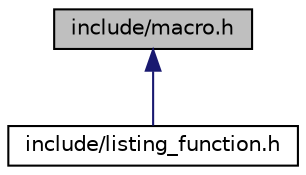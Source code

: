 digraph "include/macro.h"
{
  edge [fontname="Helvetica",fontsize="10",labelfontname="Helvetica",labelfontsize="10"];
  node [fontname="Helvetica",fontsize="10",shape=record];
  Node1 [label="include/macro.h",height=0.2,width=0.4,color="black", fillcolor="grey75", style="filled", fontcolor="black"];
  Node1 -> Node2 [dir="back",color="midnightblue",fontsize="10",style="solid",fontname="Helvetica"];
  Node2 [label="include/listing_function.h",height=0.2,width=0.4,color="black", fillcolor="white", style="filled",URL="$listing__function_8h.html",tooltip="Fichier incluant tous les autres headers avec tous les prototypes des fonctions du projets ainsi que ..."];
}
